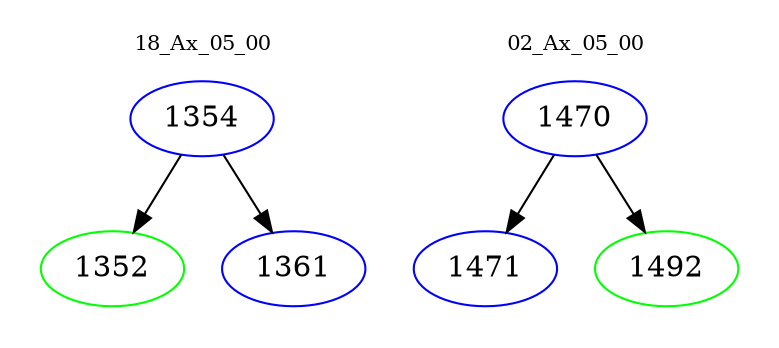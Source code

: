digraph{
subgraph cluster_0 {
color = white
label = "18_Ax_05_00";
fontsize=10;
T0_1354 [label="1354", color="blue"]
T0_1354 -> T0_1352 [color="black"]
T0_1352 [label="1352", color="green"]
T0_1354 -> T0_1361 [color="black"]
T0_1361 [label="1361", color="blue"]
}
subgraph cluster_1 {
color = white
label = "02_Ax_05_00";
fontsize=10;
T1_1470 [label="1470", color="blue"]
T1_1470 -> T1_1471 [color="black"]
T1_1471 [label="1471", color="blue"]
T1_1470 -> T1_1492 [color="black"]
T1_1492 [label="1492", color="green"]
}
}
